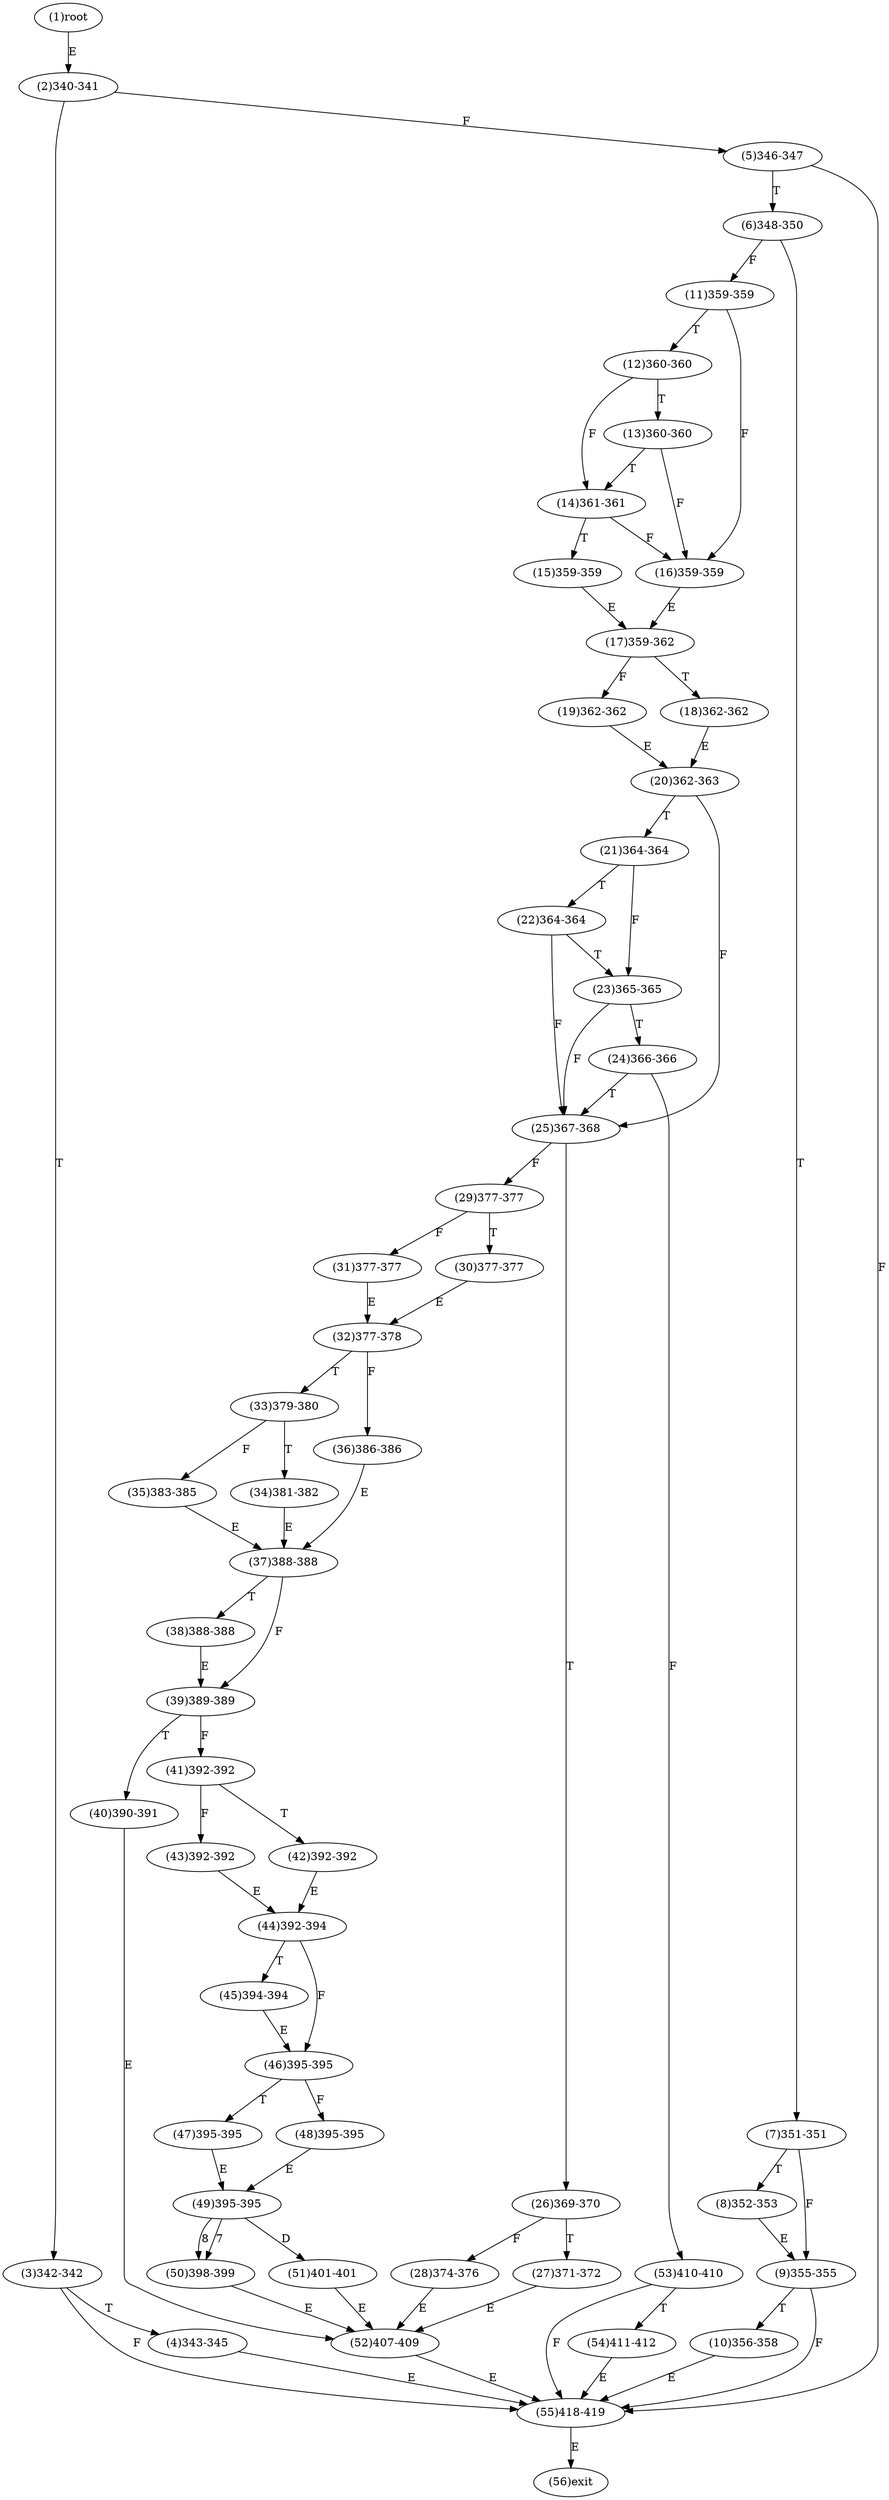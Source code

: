 digraph "" { 
1[ label="(1)root"];
2[ label="(2)340-341"];
3[ label="(3)342-342"];
4[ label="(4)343-345"];
5[ label="(5)346-347"];
6[ label="(6)348-350"];
7[ label="(7)351-351"];
8[ label="(8)352-353"];
9[ label="(9)355-355"];
10[ label="(10)356-358"];
11[ label="(11)359-359"];
12[ label="(12)360-360"];
13[ label="(13)360-360"];
14[ label="(14)361-361"];
15[ label="(15)359-359"];
17[ label="(17)359-362"];
16[ label="(16)359-359"];
19[ label="(19)362-362"];
18[ label="(18)362-362"];
21[ label="(21)364-364"];
20[ label="(20)362-363"];
23[ label="(23)365-365"];
22[ label="(22)364-364"];
25[ label="(25)367-368"];
24[ label="(24)366-366"];
27[ label="(27)371-372"];
26[ label="(26)369-370"];
29[ label="(29)377-377"];
28[ label="(28)374-376"];
31[ label="(31)377-377"];
30[ label="(30)377-377"];
34[ label="(34)381-382"];
35[ label="(35)383-385"];
32[ label="(32)377-378"];
33[ label="(33)379-380"];
38[ label="(38)388-388"];
39[ label="(39)389-389"];
36[ label="(36)386-386"];
37[ label="(37)388-388"];
42[ label="(42)392-392"];
43[ label="(43)392-392"];
40[ label="(40)390-391"];
41[ label="(41)392-392"];
46[ label="(46)395-395"];
47[ label="(47)395-395"];
44[ label="(44)392-394"];
45[ label="(45)394-394"];
51[ label="(51)401-401"];
50[ label="(50)398-399"];
49[ label="(49)395-395"];
48[ label="(48)395-395"];
55[ label="(55)418-419"];
54[ label="(54)411-412"];
53[ label="(53)410-410"];
52[ label="(52)407-409"];
56[ label="(56)exit"];
1->2[ label="E"];
2->5[ label="F"];
2->3[ label="T"];
3->55[ label="F"];
3->4[ label="T"];
4->55[ label="E"];
5->55[ label="F"];
5->6[ label="T"];
6->11[ label="F"];
6->7[ label="T"];
7->9[ label="F"];
7->8[ label="T"];
8->9[ label="E"];
9->55[ label="F"];
9->10[ label="T"];
10->55[ label="E"];
11->16[ label="F"];
11->12[ label="T"];
12->14[ label="F"];
12->13[ label="T"];
13->16[ label="F"];
13->14[ label="T"];
14->16[ label="F"];
14->15[ label="T"];
15->17[ label="E"];
16->17[ label="E"];
17->19[ label="F"];
17->18[ label="T"];
18->20[ label="E"];
19->20[ label="E"];
20->25[ label="F"];
20->21[ label="T"];
21->23[ label="F"];
21->22[ label="T"];
22->25[ label="F"];
22->23[ label="T"];
23->25[ label="F"];
23->24[ label="T"];
24->53[ label="F"];
24->25[ label="T"];
25->29[ label="F"];
25->26[ label="T"];
26->28[ label="F"];
26->27[ label="T"];
27->52[ label="E"];
28->52[ label="E"];
29->31[ label="F"];
29->30[ label="T"];
30->32[ label="E"];
31->32[ label="E"];
32->36[ label="F"];
32->33[ label="T"];
33->35[ label="F"];
33->34[ label="T"];
34->37[ label="E"];
35->37[ label="E"];
36->37[ label="E"];
37->39[ label="F"];
37->38[ label="T"];
38->39[ label="E"];
39->41[ label="F"];
39->40[ label="T"];
40->52[ label="E"];
41->43[ label="F"];
41->42[ label="T"];
42->44[ label="E"];
43->44[ label="E"];
44->46[ label="F"];
44->45[ label="T"];
45->46[ label="E"];
46->48[ label="F"];
46->47[ label="T"];
47->49[ label="E"];
48->49[ label="E"];
49->50[ label="7"];
49->50[ label="8"];
49->51[ label="D"];
50->52[ label="E"];
51->52[ label="E"];
52->55[ label="E"];
53->55[ label="F"];
53->54[ label="T"];
54->55[ label="E"];
55->56[ label="E"];
}